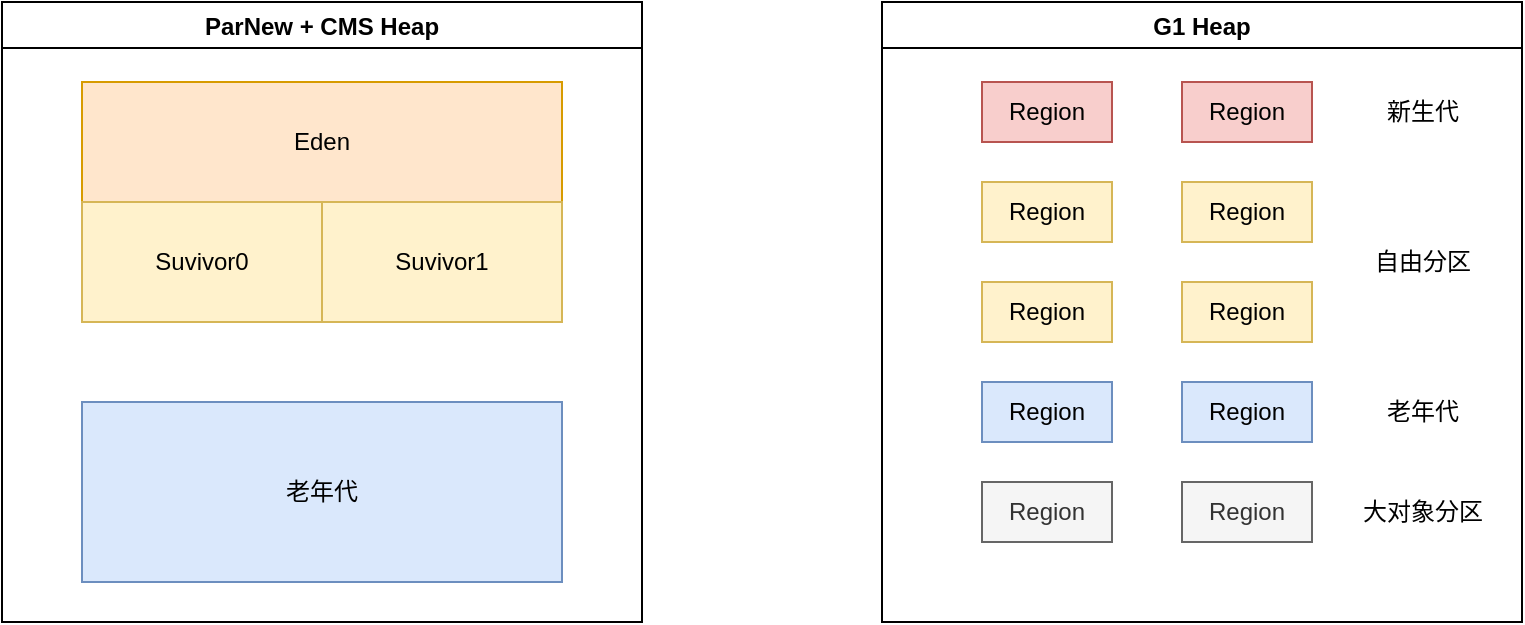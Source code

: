 <mxfile version="21.2.8" type="device" pages="4">
  <diagram id="4C0rwdC_w12v6UkQy8XT" name="G1 和 ParNew + CMS 内存模型对比">
    <mxGraphModel dx="1194" dy="849" grid="1" gridSize="10" guides="1" tooltips="1" connect="1" arrows="1" fold="1" page="1" pageScale="1" pageWidth="827" pageHeight="1169" math="0" shadow="0">
      <root>
        <mxCell id="0" />
        <mxCell id="1" parent="0" />
        <mxCell id="o7sOamUOAv46AhBu8GW1-2" value="ParNew + CMS Heap" style="swimlane;" parent="1" vertex="1">
          <mxGeometry x="30" y="260" width="320" height="310" as="geometry">
            <mxRectangle x="30" y="260" width="60" height="23" as="alternateBounds" />
          </mxGeometry>
        </mxCell>
        <mxCell id="o7sOamUOAv46AhBu8GW1-3" value="Eden" style="whiteSpace=wrap;html=1;fillColor=#ffe6cc;strokeColor=#d79b00;" parent="o7sOamUOAv46AhBu8GW1-2" vertex="1">
          <mxGeometry x="40" y="40" width="240" height="60" as="geometry" />
        </mxCell>
        <mxCell id="o7sOamUOAv46AhBu8GW1-4" value="Suvivor0" style="whiteSpace=wrap;html=1;fillColor=#fff2cc;strokeColor=#d6b656;" parent="o7sOamUOAv46AhBu8GW1-2" vertex="1">
          <mxGeometry x="40" y="100" width="120" height="60" as="geometry" />
        </mxCell>
        <mxCell id="o7sOamUOAv46AhBu8GW1-5" value="Suvivor1" style="whiteSpace=wrap;html=1;fillColor=#fff2cc;strokeColor=#d6b656;" parent="o7sOamUOAv46AhBu8GW1-2" vertex="1">
          <mxGeometry x="160" y="100" width="120" height="60" as="geometry" />
        </mxCell>
        <mxCell id="o7sOamUOAv46AhBu8GW1-6" value="老年代" style="whiteSpace=wrap;html=1;fillColor=#dae8fc;strokeColor=#6c8ebf;" parent="o7sOamUOAv46AhBu8GW1-2" vertex="1">
          <mxGeometry x="40" y="200" width="240" height="90" as="geometry" />
        </mxCell>
        <mxCell id="o7sOamUOAv46AhBu8GW1-8" value="G1 Heap" style="swimlane;" parent="1" vertex="1">
          <mxGeometry x="470" y="260" width="320" height="310" as="geometry">
            <mxRectangle x="470" y="260" width="60" height="23" as="alternateBounds" />
          </mxGeometry>
        </mxCell>
        <mxCell id="o7sOamUOAv46AhBu8GW1-13" value="Region" style="whiteSpace=wrap;html=1;fillColor=#f8cecc;strokeColor=#b85450;" parent="o7sOamUOAv46AhBu8GW1-8" vertex="1">
          <mxGeometry x="50" y="40" width="65" height="30" as="geometry" />
        </mxCell>
        <mxCell id="o7sOamUOAv46AhBu8GW1-14" value="&lt;span&gt;Region&lt;/span&gt;" style="whiteSpace=wrap;html=1;fillColor=#f8cecc;strokeColor=#b85450;" parent="o7sOamUOAv46AhBu8GW1-8" vertex="1">
          <mxGeometry x="150" y="40" width="65" height="30" as="geometry" />
        </mxCell>
        <mxCell id="o7sOamUOAv46AhBu8GW1-15" value="Region" style="whiteSpace=wrap;html=1;fillColor=#fff2cc;strokeColor=#d6b656;" parent="o7sOamUOAv46AhBu8GW1-8" vertex="1">
          <mxGeometry x="50" y="90" width="65" height="30" as="geometry" />
        </mxCell>
        <mxCell id="o7sOamUOAv46AhBu8GW1-16" value="&lt;span&gt;Region&lt;/span&gt;" style="whiteSpace=wrap;html=1;fillColor=#fff2cc;strokeColor=#d6b656;" parent="o7sOamUOAv46AhBu8GW1-8" vertex="1">
          <mxGeometry x="150" y="90" width="65" height="30" as="geometry" />
        </mxCell>
        <mxCell id="o7sOamUOAv46AhBu8GW1-17" value="Region" style="whiteSpace=wrap;html=1;fillColor=#fff2cc;strokeColor=#d6b656;" parent="o7sOamUOAv46AhBu8GW1-8" vertex="1">
          <mxGeometry x="50" y="140" width="65" height="30" as="geometry" />
        </mxCell>
        <mxCell id="o7sOamUOAv46AhBu8GW1-18" value="&lt;span&gt;Region&lt;/span&gt;" style="whiteSpace=wrap;html=1;fillColor=#fff2cc;strokeColor=#d6b656;" parent="o7sOamUOAv46AhBu8GW1-8" vertex="1">
          <mxGeometry x="150" y="140" width="65" height="30" as="geometry" />
        </mxCell>
        <mxCell id="o7sOamUOAv46AhBu8GW1-19" value="Region" style="whiteSpace=wrap;html=1;fillColor=#dae8fc;strokeColor=#6c8ebf;" parent="o7sOamUOAv46AhBu8GW1-8" vertex="1">
          <mxGeometry x="50" y="190" width="65" height="30" as="geometry" />
        </mxCell>
        <mxCell id="o7sOamUOAv46AhBu8GW1-20" value="&lt;span&gt;Region&lt;/span&gt;" style="whiteSpace=wrap;html=1;fillColor=#dae8fc;strokeColor=#6c8ebf;" parent="o7sOamUOAv46AhBu8GW1-8" vertex="1">
          <mxGeometry x="150" y="190" width="65" height="30" as="geometry" />
        </mxCell>
        <mxCell id="o7sOamUOAv46AhBu8GW1-21" value="Region" style="whiteSpace=wrap;html=1;fillColor=#f5f5f5;strokeColor=#666666;fontColor=#333333;" parent="o7sOamUOAv46AhBu8GW1-8" vertex="1">
          <mxGeometry x="50" y="240" width="65" height="30" as="geometry" />
        </mxCell>
        <mxCell id="o7sOamUOAv46AhBu8GW1-22" value="&lt;span&gt;Region&lt;/span&gt;" style="whiteSpace=wrap;html=1;fillColor=#f5f5f5;strokeColor=#666666;fontColor=#333333;" parent="o7sOamUOAv46AhBu8GW1-8" vertex="1">
          <mxGeometry x="150" y="240" width="65" height="30" as="geometry" />
        </mxCell>
        <mxCell id="o7sOamUOAv46AhBu8GW1-23" value="新生代" style="text;html=1;align=center;verticalAlign=middle;resizable=0;points=[];autosize=1;strokeColor=none;fillColor=none;" parent="o7sOamUOAv46AhBu8GW1-8" vertex="1">
          <mxGeometry x="245" y="45" width="50" height="20" as="geometry" />
        </mxCell>
        <mxCell id="o7sOamUOAv46AhBu8GW1-24" value="自由分区" style="text;html=1;align=center;verticalAlign=middle;resizable=0;points=[];autosize=1;strokeColor=none;fillColor=none;" parent="o7sOamUOAv46AhBu8GW1-8" vertex="1">
          <mxGeometry x="240" y="120" width="60" height="20" as="geometry" />
        </mxCell>
        <mxCell id="o7sOamUOAv46AhBu8GW1-38" value="老年代" style="text;html=1;align=center;verticalAlign=middle;resizable=0;points=[];autosize=1;strokeColor=none;fillColor=none;" parent="o7sOamUOAv46AhBu8GW1-8" vertex="1">
          <mxGeometry x="245" y="195" width="50" height="20" as="geometry" />
        </mxCell>
        <mxCell id="o7sOamUOAv46AhBu8GW1-39" value="大对象分区" style="text;html=1;align=center;verticalAlign=middle;resizable=0;points=[];autosize=1;strokeColor=none;fillColor=none;" parent="o7sOamUOAv46AhBu8GW1-8" vertex="1">
          <mxGeometry x="230" y="245" width="80" height="20" as="geometry" />
        </mxCell>
      </root>
    </mxGraphModel>
  </diagram>
  <diagram id="_3M-qG10ceD5bBBxoAjd" name="运行时数据区">
    <mxGraphModel dx="1194" dy="849" grid="1" gridSize="10" guides="1" tooltips="1" connect="1" arrows="1" fold="1" page="1" pageScale="1" pageWidth="2339" pageHeight="3300" math="0" shadow="0">
      <root>
        <mxCell id="0" />
        <mxCell id="1" parent="0" />
        <mxCell id="AShRQnLF3PMzogya7hcy-1" value="" style="whiteSpace=wrap;html=1;" parent="1" vertex="1">
          <mxGeometry x="200" y="500" width="740" height="400" as="geometry" />
        </mxCell>
        <mxCell id="AShRQnLF3PMzogya7hcy-2" value="运行时数据区" style="text;html=1;align=center;verticalAlign=middle;resizable=0;points=[];autosize=1;strokeColor=none;fillColor=none;" parent="1" vertex="1">
          <mxGeometry x="520" y="510" width="100" height="30" as="geometry" />
        </mxCell>
        <mxCell id="AShRQnLF3PMzogya7hcy-3" value="" style="whiteSpace=wrap;html=1;" parent="1" vertex="1">
          <mxGeometry x="250" y="670" width="180" height="170" as="geometry" />
        </mxCell>
        <mxCell id="AShRQnLF3PMzogya7hcy-4" value="程序计数器&lt;br&gt;Program Counter Register" style="whiteSpace=wrap;html=1;" parent="1" vertex="1">
          <mxGeometry x="250" y="590" width="180" height="60" as="geometry" />
        </mxCell>
        <mxCell id="AShRQnLF3PMzogya7hcy-12" style="edgeStyle=orthogonalEdgeStyle;rounded=0;orthogonalLoop=1;jettySize=auto;html=1;exitX=0.5;exitY=1;exitDx=0;exitDy=0;entryX=0.5;entryY=0;entryDx=0;entryDy=0;" parent="1" source="AShRQnLF3PMzogya7hcy-5" target="AShRQnLF3PMzogya7hcy-11" edge="1">
          <mxGeometry relative="1" as="geometry">
            <Array as="points">
              <mxPoint x="790" y="930" />
              <mxPoint x="560" y="930" />
            </Array>
          </mxGeometry>
        </mxCell>
        <mxCell id="AShRQnLF3PMzogya7hcy-13" value="&lt;div style=&quot;font-size: 12px; line-height: 18px;&quot;&gt;&lt;span style=&quot;background-color: rgb(255, 255, 255);&quot;&gt;DirectByteBuffer&lt;/span&gt;&lt;/div&gt;" style="edgeLabel;html=1;align=center;verticalAlign=middle;resizable=0;points=[];" parent="AShRQnLF3PMzogya7hcy-12" vertex="1" connectable="0">
          <mxGeometry x="0.022" y="2" relative="1" as="geometry">
            <mxPoint as="offset" />
          </mxGeometry>
        </mxCell>
        <mxCell id="AShRQnLF3PMzogya7hcy-5" value="堆&lt;br&gt;Heap" style="whiteSpace=wrap;html=1;" parent="1" vertex="1">
          <mxGeometry x="670" y="590" width="240" height="250" as="geometry" />
        </mxCell>
        <mxCell id="AShRQnLF3PMzogya7hcy-7" value="虚拟机栈&lt;br&gt;Virtual Machine Stack" style="whiteSpace=wrap;html=1;" parent="1" vertex="1">
          <mxGeometry x="500" y="590" width="120" height="110" as="geometry" />
        </mxCell>
        <mxCell id="AShRQnLF3PMzogya7hcy-8" value="运行时常量池&lt;br&gt;Run-time Constant Pool" style="whiteSpace=wrap;html=1;" parent="1" vertex="1">
          <mxGeometry x="255" y="770" width="170" height="60" as="geometry" />
        </mxCell>
        <mxCell id="AShRQnLF3PMzogya7hcy-9" value="本地方法栈&lt;br&gt;Native method stack" style="whiteSpace=wrap;html=1;" parent="1" vertex="1">
          <mxGeometry x="500" y="730" width="120" height="110" as="geometry" />
        </mxCell>
        <mxCell id="AShRQnLF3PMzogya7hcy-10" value="方法区&lt;br style=&quot;border-color: var(--border-color);&quot;&gt;&lt;span style=&quot;&quot;&gt;Method Area&lt;/span&gt;" style="text;html=1;align=center;verticalAlign=middle;resizable=0;points=[];autosize=1;strokeColor=none;fillColor=none;" parent="1" vertex="1">
          <mxGeometry x="290" y="690" width="90" height="40" as="geometry" />
        </mxCell>
        <mxCell id="AShRQnLF3PMzogya7hcy-11" value="直接内存&lt;br&gt;Directory Memory" style="whiteSpace=wrap;html=1;" parent="1" vertex="1">
          <mxGeometry x="472.5" y="980" width="175" height="90" as="geometry" />
        </mxCell>
      </root>
    </mxGraphModel>
  </diagram>
  <diagram id="4bY7njQrynO4zl5b1Rtq" name="类加载">
    <mxGraphModel dx="1194" dy="849" grid="1" gridSize="10" guides="1" tooltips="1" connect="1" arrows="1" fold="1" page="1" pageScale="1" pageWidth="2339" pageHeight="3300" math="0" shadow="0">
      <root>
        <mxCell id="0" />
        <mxCell id="1" parent="0" />
        <mxCell id="dxGO6AtZ3f8xAPuk0f2F-1" value="启动类加载器&lt;br&gt;Bootstrap Class Loader" style="whiteSpace=wrap;html=1;" parent="1" vertex="1">
          <mxGeometry x="400" y="280" width="220" height="60" as="geometry" />
        </mxCell>
        <mxCell id="dxGO6AtZ3f8xAPuk0f2F-6" style="edgeStyle=orthogonalEdgeStyle;rounded=0;orthogonalLoop=1;jettySize=auto;html=1;entryX=0.5;entryY=1;entryDx=0;entryDy=0;" parent="1" source="dxGO6AtZ3f8xAPuk0f2F-2" target="dxGO6AtZ3f8xAPuk0f2F-1" edge="1">
          <mxGeometry relative="1" as="geometry" />
        </mxCell>
        <mxCell id="dxGO6AtZ3f8xAPuk0f2F-2" value="扩展类加载器&lt;br&gt;Extension Class Loader" style="whiteSpace=wrap;html=1;" parent="1" vertex="1">
          <mxGeometry x="400" y="390" width="220" height="60" as="geometry" />
        </mxCell>
        <mxCell id="dxGO6AtZ3f8xAPuk0f2F-7" style="edgeStyle=orthogonalEdgeStyle;rounded=0;orthogonalLoop=1;jettySize=auto;html=1;" parent="1" source="dxGO6AtZ3f8xAPuk0f2F-3" target="dxGO6AtZ3f8xAPuk0f2F-2" edge="1">
          <mxGeometry relative="1" as="geometry" />
        </mxCell>
        <mxCell id="dxGO6AtZ3f8xAPuk0f2F-3" value="应用程序类加载器&lt;br&gt;Application Class Loader" style="whiteSpace=wrap;html=1;" parent="1" vertex="1">
          <mxGeometry x="400" y="500" width="220" height="60" as="geometry" />
        </mxCell>
        <mxCell id="dxGO6AtZ3f8xAPuk0f2F-10" style="rounded=0;orthogonalLoop=1;jettySize=auto;html=1;entryX=0.25;entryY=1;entryDx=0;entryDy=0;" parent="1" source="dxGO6AtZ3f8xAPuk0f2F-8" target="dxGO6AtZ3f8xAPuk0f2F-3" edge="1">
          <mxGeometry relative="1" as="geometry" />
        </mxCell>
        <mxCell id="dxGO6AtZ3f8xAPuk0f2F-8" value="自定义类加载&lt;br&gt;User Class Loader" style="whiteSpace=wrap;html=1;" parent="1" vertex="1">
          <mxGeometry x="270" y="630" width="220" height="60" as="geometry" />
        </mxCell>
        <mxCell id="dxGO6AtZ3f8xAPuk0f2F-11" style="rounded=0;orthogonalLoop=1;jettySize=auto;html=1;entryX=0.75;entryY=1;entryDx=0;entryDy=0;" parent="1" source="dxGO6AtZ3f8xAPuk0f2F-9" target="dxGO6AtZ3f8xAPuk0f2F-3" edge="1">
          <mxGeometry relative="1" as="geometry" />
        </mxCell>
        <mxCell id="dxGO6AtZ3f8xAPuk0f2F-9" value="自定义类加载&lt;br style=&quot;border-color: var(--border-color);&quot;&gt;User Class Loader" style="whiteSpace=wrap;html=1;" parent="1" vertex="1">
          <mxGeometry x="570" y="630" width="220" height="60" as="geometry" />
        </mxCell>
        <mxCell id="dxGO6AtZ3f8xAPuk0f2F-12" value="JDK8及以前的类加载机制-双亲委派模型" style="text;html=1;align=center;verticalAlign=middle;resizable=0;points=[];autosize=1;strokeColor=none;fillColor=none;" parent="1" vertex="1">
          <mxGeometry x="390" y="740" width="240" height="30" as="geometry" />
        </mxCell>
      </root>
    </mxGraphModel>
  </diagram>
  <diagram id="91_NWwhp6SVnm-sDMf7R" name="java两种数据类型">
    <mxGraphModel dx="1194" dy="849" grid="1" gridSize="10" guides="1" tooltips="1" connect="1" arrows="1" fold="1" page="1" pageScale="1" pageWidth="2339" pageHeight="3300" math="0" shadow="0">
      <root>
        <mxCell id="0" />
        <mxCell id="1" parent="0" />
      </root>
    </mxGraphModel>
  </diagram>
</mxfile>
